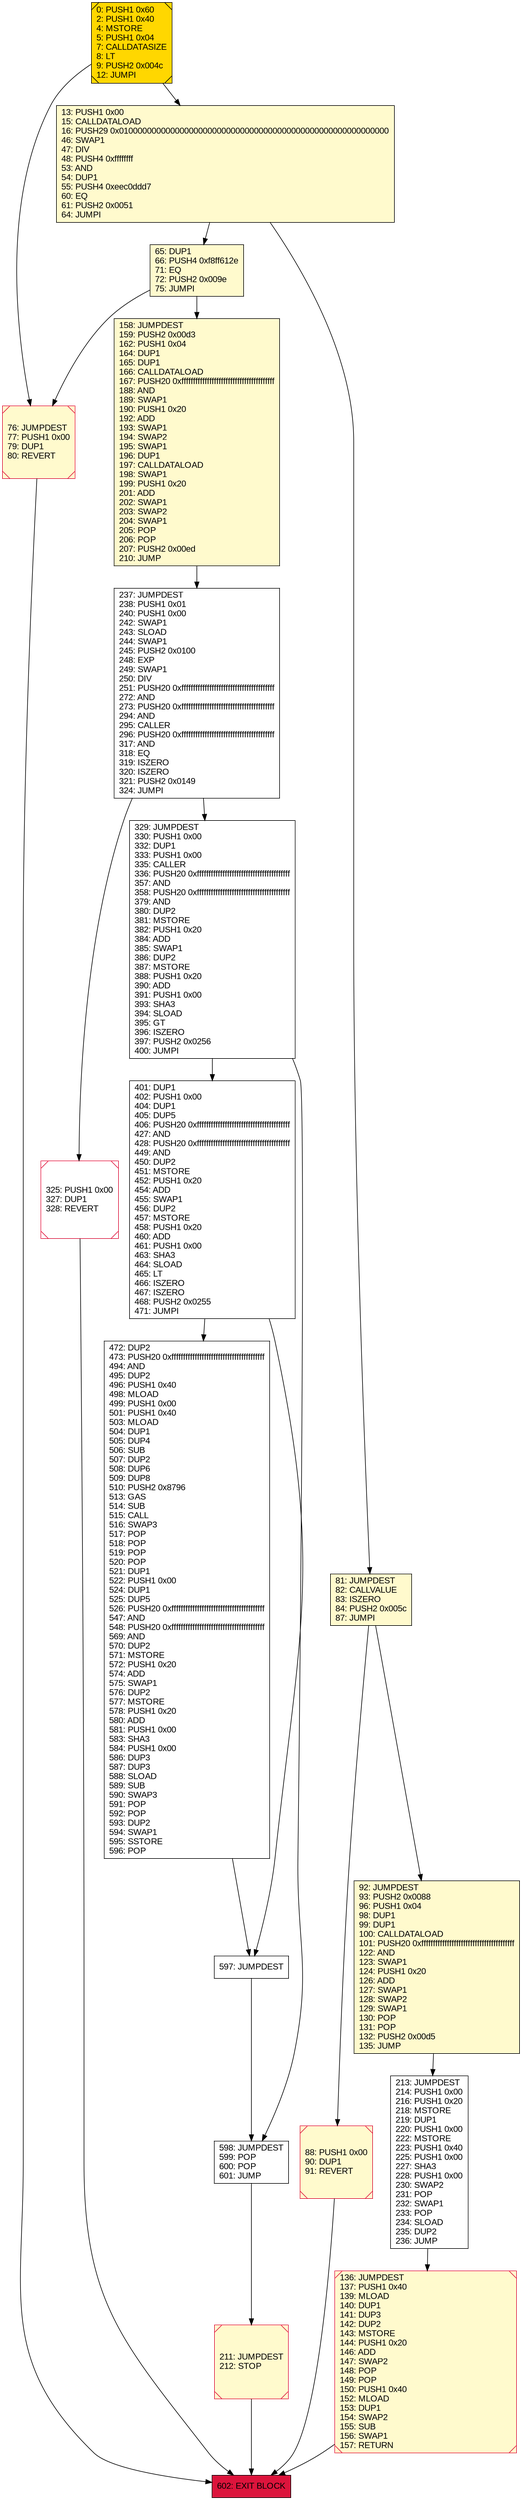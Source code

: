 digraph G {
bgcolor=transparent rankdir=UD;
node [shape=box style=filled color=black fillcolor=white fontname=arial fontcolor=black];
158 [label="158: JUMPDEST\l159: PUSH2 0x00d3\l162: PUSH1 0x04\l164: DUP1\l165: DUP1\l166: CALLDATALOAD\l167: PUSH20 0xffffffffffffffffffffffffffffffffffffffff\l188: AND\l189: SWAP1\l190: PUSH1 0x20\l192: ADD\l193: SWAP1\l194: SWAP2\l195: SWAP1\l196: DUP1\l197: CALLDATALOAD\l198: SWAP1\l199: PUSH1 0x20\l201: ADD\l202: SWAP1\l203: SWAP2\l204: SWAP1\l205: POP\l206: POP\l207: PUSH2 0x00ed\l210: JUMP\l" fillcolor=lemonchiffon ];
401 [label="401: DUP1\l402: PUSH1 0x00\l404: DUP1\l405: DUP5\l406: PUSH20 0xffffffffffffffffffffffffffffffffffffffff\l427: AND\l428: PUSH20 0xffffffffffffffffffffffffffffffffffffffff\l449: AND\l450: DUP2\l451: MSTORE\l452: PUSH1 0x20\l454: ADD\l455: SWAP1\l456: DUP2\l457: MSTORE\l458: PUSH1 0x20\l460: ADD\l461: PUSH1 0x00\l463: SHA3\l464: SLOAD\l465: LT\l466: ISZERO\l467: ISZERO\l468: PUSH2 0x0255\l471: JUMPI\l" ];
325 [label="325: PUSH1 0x00\l327: DUP1\l328: REVERT\l" shape=Msquare color=crimson ];
329 [label="329: JUMPDEST\l330: PUSH1 0x00\l332: DUP1\l333: PUSH1 0x00\l335: CALLER\l336: PUSH20 0xffffffffffffffffffffffffffffffffffffffff\l357: AND\l358: PUSH20 0xffffffffffffffffffffffffffffffffffffffff\l379: AND\l380: DUP2\l381: MSTORE\l382: PUSH1 0x20\l384: ADD\l385: SWAP1\l386: DUP2\l387: MSTORE\l388: PUSH1 0x20\l390: ADD\l391: PUSH1 0x00\l393: SHA3\l394: SLOAD\l395: GT\l396: ISZERO\l397: PUSH2 0x0256\l400: JUMPI\l" ];
0 [label="0: PUSH1 0x60\l2: PUSH1 0x40\l4: MSTORE\l5: PUSH1 0x04\l7: CALLDATASIZE\l8: LT\l9: PUSH2 0x004c\l12: JUMPI\l" fillcolor=lemonchiffon shape=Msquare fillcolor=gold ];
211 [label="211: JUMPDEST\l212: STOP\l" fillcolor=lemonchiffon shape=Msquare color=crimson ];
76 [label="76: JUMPDEST\l77: PUSH1 0x00\l79: DUP1\l80: REVERT\l" fillcolor=lemonchiffon shape=Msquare color=crimson ];
65 [label="65: DUP1\l66: PUSH4 0xf8ff612e\l71: EQ\l72: PUSH2 0x009e\l75: JUMPI\l" fillcolor=lemonchiffon ];
213 [label="213: JUMPDEST\l214: PUSH1 0x00\l216: PUSH1 0x20\l218: MSTORE\l219: DUP1\l220: PUSH1 0x00\l222: MSTORE\l223: PUSH1 0x40\l225: PUSH1 0x00\l227: SHA3\l228: PUSH1 0x00\l230: SWAP2\l231: POP\l232: SWAP1\l233: POP\l234: SLOAD\l235: DUP2\l236: JUMP\l" ];
81 [label="81: JUMPDEST\l82: CALLVALUE\l83: ISZERO\l84: PUSH2 0x005c\l87: JUMPI\l" fillcolor=lemonchiffon ];
472 [label="472: DUP2\l473: PUSH20 0xffffffffffffffffffffffffffffffffffffffff\l494: AND\l495: DUP2\l496: PUSH1 0x40\l498: MLOAD\l499: PUSH1 0x00\l501: PUSH1 0x40\l503: MLOAD\l504: DUP1\l505: DUP4\l506: SUB\l507: DUP2\l508: DUP6\l509: DUP8\l510: PUSH2 0x8796\l513: GAS\l514: SUB\l515: CALL\l516: SWAP3\l517: POP\l518: POP\l519: POP\l520: POP\l521: DUP1\l522: PUSH1 0x00\l524: DUP1\l525: DUP5\l526: PUSH20 0xffffffffffffffffffffffffffffffffffffffff\l547: AND\l548: PUSH20 0xffffffffffffffffffffffffffffffffffffffff\l569: AND\l570: DUP2\l571: MSTORE\l572: PUSH1 0x20\l574: ADD\l575: SWAP1\l576: DUP2\l577: MSTORE\l578: PUSH1 0x20\l580: ADD\l581: PUSH1 0x00\l583: SHA3\l584: PUSH1 0x00\l586: DUP3\l587: DUP3\l588: SLOAD\l589: SUB\l590: SWAP3\l591: POP\l592: POP\l593: DUP2\l594: SWAP1\l595: SSTORE\l596: POP\l" ];
597 [label="597: JUMPDEST\l" ];
88 [label="88: PUSH1 0x00\l90: DUP1\l91: REVERT\l" fillcolor=lemonchiffon shape=Msquare color=crimson ];
602 [label="602: EXIT BLOCK\l" fillcolor=crimson ];
136 [label="136: JUMPDEST\l137: PUSH1 0x40\l139: MLOAD\l140: DUP1\l141: DUP3\l142: DUP2\l143: MSTORE\l144: PUSH1 0x20\l146: ADD\l147: SWAP2\l148: POP\l149: POP\l150: PUSH1 0x40\l152: MLOAD\l153: DUP1\l154: SWAP2\l155: SUB\l156: SWAP1\l157: RETURN\l" fillcolor=lemonchiffon shape=Msquare color=crimson ];
237 [label="237: JUMPDEST\l238: PUSH1 0x01\l240: PUSH1 0x00\l242: SWAP1\l243: SLOAD\l244: SWAP1\l245: PUSH2 0x0100\l248: EXP\l249: SWAP1\l250: DIV\l251: PUSH20 0xffffffffffffffffffffffffffffffffffffffff\l272: AND\l273: PUSH20 0xffffffffffffffffffffffffffffffffffffffff\l294: AND\l295: CALLER\l296: PUSH20 0xffffffffffffffffffffffffffffffffffffffff\l317: AND\l318: EQ\l319: ISZERO\l320: ISZERO\l321: PUSH2 0x0149\l324: JUMPI\l" ];
13 [label="13: PUSH1 0x00\l15: CALLDATALOAD\l16: PUSH29 0x0100000000000000000000000000000000000000000000000000000000\l46: SWAP1\l47: DIV\l48: PUSH4 0xffffffff\l53: AND\l54: DUP1\l55: PUSH4 0xeec0ddd7\l60: EQ\l61: PUSH2 0x0051\l64: JUMPI\l" fillcolor=lemonchiffon ];
92 [label="92: JUMPDEST\l93: PUSH2 0x0088\l96: PUSH1 0x04\l98: DUP1\l99: DUP1\l100: CALLDATALOAD\l101: PUSH20 0xffffffffffffffffffffffffffffffffffffffff\l122: AND\l123: SWAP1\l124: PUSH1 0x20\l126: ADD\l127: SWAP1\l128: SWAP2\l129: SWAP1\l130: POP\l131: POP\l132: PUSH2 0x00d5\l135: JUMP\l" fillcolor=lemonchiffon ];
598 [label="598: JUMPDEST\l599: POP\l600: POP\l601: JUMP\l" ];
597 -> 598;
65 -> 76;
81 -> 88;
81 -> 92;
13 -> 65;
76 -> 602;
237 -> 325;
329 -> 598;
401 -> 472;
598 -> 211;
158 -> 237;
211 -> 602;
472 -> 597;
136 -> 602;
88 -> 602;
329 -> 401;
13 -> 81;
0 -> 76;
65 -> 158;
92 -> 213;
213 -> 136;
237 -> 329;
401 -> 597;
0 -> 13;
325 -> 602;
}